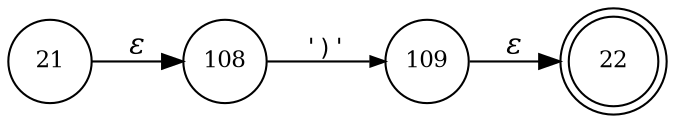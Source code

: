 digraph ATN {
rankdir=LR;
s22[fontsize=11, label="22", shape=doublecircle, fixedsize=true, width=.6];
s21[fontsize=11,label="21", shape=circle, fixedsize=true, width=.55, peripheries=1];
s108[fontsize=11,label="108", shape=circle, fixedsize=true, width=.55, peripheries=1];
s109[fontsize=11,label="109", shape=circle, fixedsize=true, width=.55, peripheries=1];
s21 -> s108 [fontname="Times-Italic", label="&epsilon;"];
s108 -> s109 [fontsize=11, fontname="Courier", arrowsize=.7, label = "')'", arrowhead = normal];
s109 -> s22 [fontname="Times-Italic", label="&epsilon;"];
}